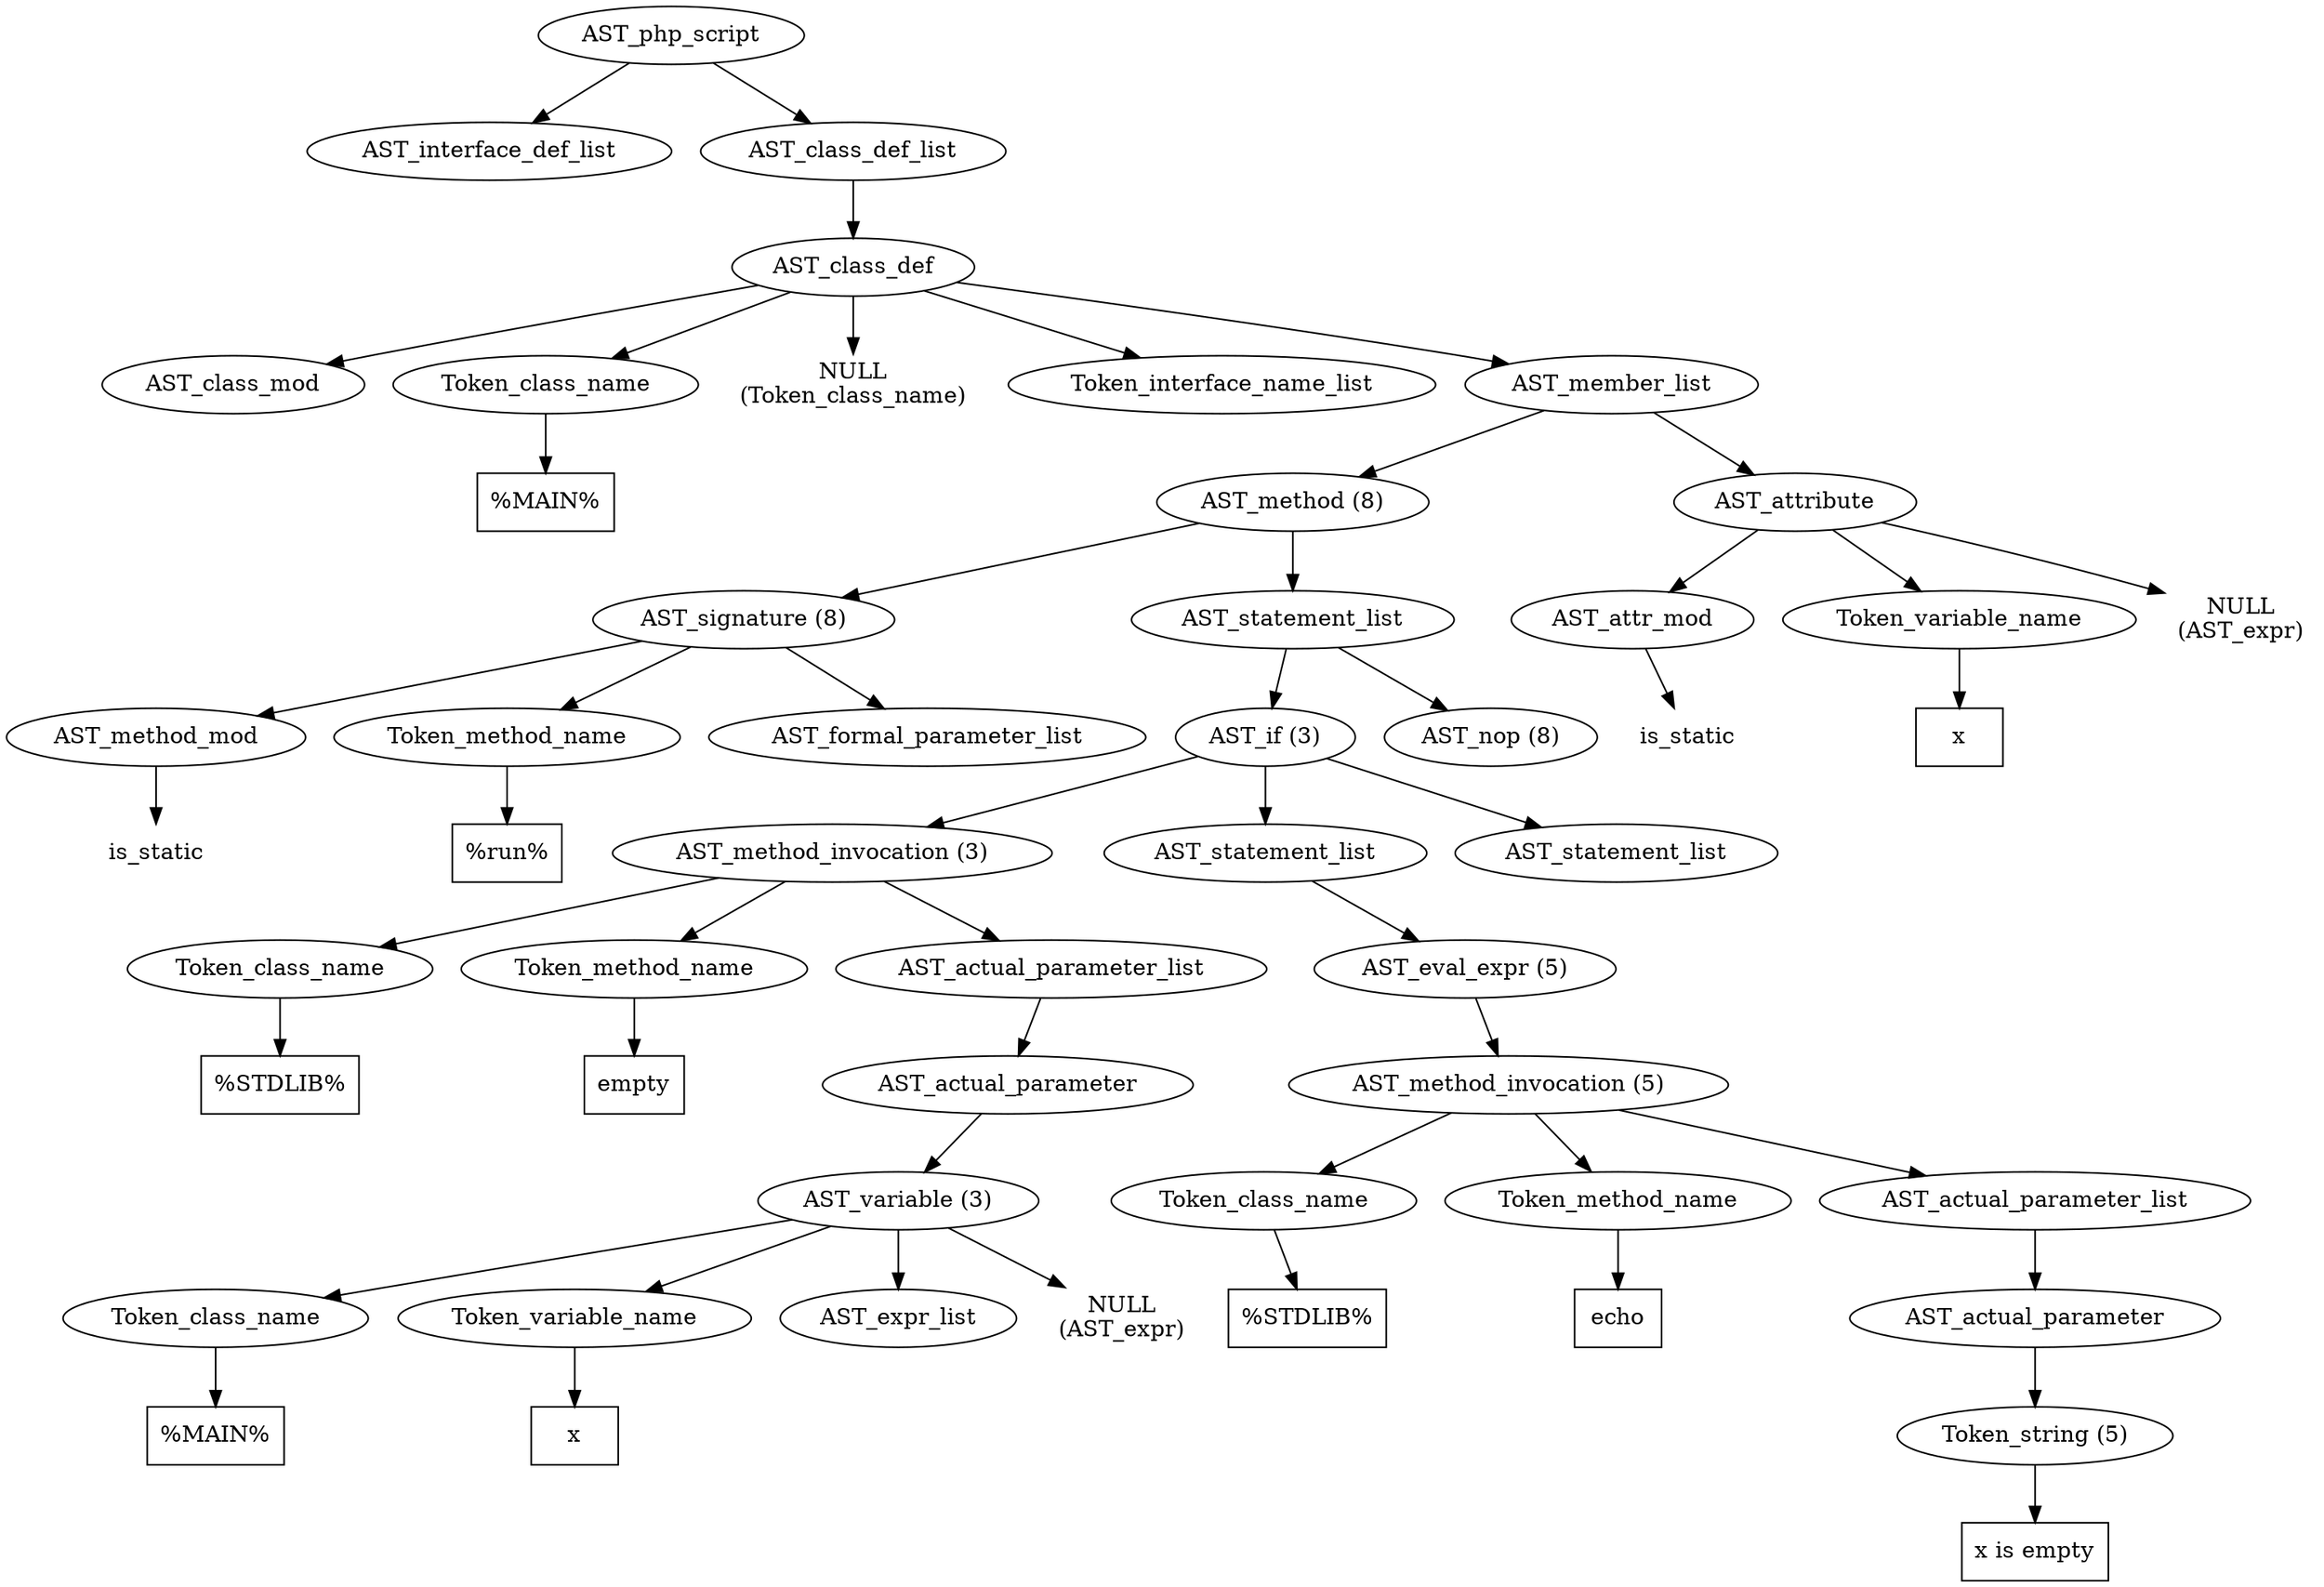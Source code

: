 /*
 * AST in dot format generated by phc -- the PHP compiler
 */

digraph AST {
node_0 [label="AST_php_script"];
node_1 [label="AST_interface_def_list"];
node_2 [label="AST_class_def_list"];
node_3 [label="AST_class_def"];
node_4 [label="AST_class_mod"];
node_5 [label="Token_class_name"];
node_6 [label="%MAIN%", shape=box]
node_5 -> node_6;
node_7 [label="NULL\n(Token_class_name)", shape=plaintext]
node_8 [label="Token_interface_name_list"];
node_9 [label="AST_member_list"];
node_10 [label="AST_method (8)"];
node_11 [label="AST_signature (8)"];
node_12 [label="AST_method_mod"];
node_13 [label="is_static", shape=plaintext]
node_12 -> node_13;
node_14 [label="Token_method_name"];
node_15 [label="%run%", shape=box]
node_14 -> node_15;
node_16 [label="AST_formal_parameter_list"];
node_11 -> node_16;
node_11 -> node_14;
node_11 -> node_12;
node_17 [label="AST_statement_list"];
node_18 [label="AST_if (3)"];
node_19 [label="AST_method_invocation (3)"];
node_20 [label="Token_class_name"];
node_21 [label="%STDLIB%", shape=box]
node_20 -> node_21;
node_22 [label="Token_method_name"];
node_23 [label="empty", shape=box]
node_22 -> node_23;
node_24 [label="AST_actual_parameter_list"];
node_25 [label="AST_actual_parameter"];
node_26 [label="AST_variable (3)"];
node_27 [label="Token_class_name"];
node_28 [label="%MAIN%", shape=box]
node_27 -> node_28;
node_29 [label="Token_variable_name"];
node_30 [label="x", shape=box]
node_29 -> node_30;
node_31 [label="AST_expr_list"];
node_32 [label="NULL\n(AST_expr)", shape=plaintext]
node_26 -> node_32;
node_26 -> node_31;
node_26 -> node_29;
node_26 -> node_27;
node_25 -> node_26;
node_24 -> node_25;
node_19 -> node_24;
node_19 -> node_22;
node_19 -> node_20;
node_33 [label="AST_statement_list"];
node_34 [label="AST_eval_expr (5)"];
node_35 [label="AST_method_invocation (5)"];
node_36 [label="Token_class_name"];
node_37 [label="%STDLIB%", shape=box]
node_36 -> node_37;
node_38 [label="Token_method_name"];
node_39 [label="echo", shape=box]
node_38 -> node_39;
node_40 [label="AST_actual_parameter_list"];
node_41 [label="AST_actual_parameter"];
node_42 [label="Token_string (5)"];
node_43 [label="x is empty", shape=box]
node_42 -> node_43;
node_41 -> node_42;
node_40 -> node_41;
node_35 -> node_40;
node_35 -> node_38;
node_35 -> node_36;
node_34 -> node_35;
node_33 -> node_34;
node_44 [label="AST_statement_list"];
node_18 -> node_44;
node_18 -> node_33;
node_18 -> node_19;
node_45 [label="AST_nop (8)"];
node_17 -> node_45;
node_17 -> node_18;
node_10 -> node_17;
node_10 -> node_11;
node_46 [label="AST_attribute"];
node_47 [label="AST_attr_mod"];
node_48 [label="is_static", shape=plaintext]
node_47 -> node_48;
node_49 [label="Token_variable_name"];
node_50 [label="x", shape=box]
node_49 -> node_50;
node_51 [label="NULL\n(AST_expr)", shape=plaintext]
node_46 -> node_51;
node_46 -> node_49;
node_46 -> node_47;
node_9 -> node_46;
node_9 -> node_10;
node_3 -> node_9;
node_3 -> node_8;
node_3 -> node_7;
node_3 -> node_5;
node_3 -> node_4;
node_2 -> node_3;
node_0 -> node_2;
node_0 -> node_1;
}
